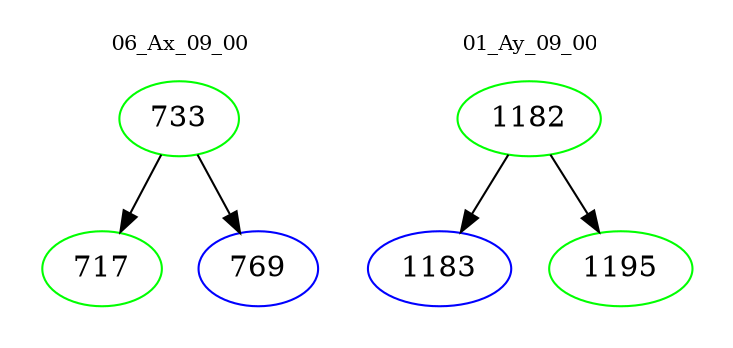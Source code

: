 digraph{
subgraph cluster_0 {
color = white
label = "06_Ax_09_00";
fontsize=10;
T0_733 [label="733", color="green"]
T0_733 -> T0_717 [color="black"]
T0_717 [label="717", color="green"]
T0_733 -> T0_769 [color="black"]
T0_769 [label="769", color="blue"]
}
subgraph cluster_1 {
color = white
label = "01_Ay_09_00";
fontsize=10;
T1_1182 [label="1182", color="green"]
T1_1182 -> T1_1183 [color="black"]
T1_1183 [label="1183", color="blue"]
T1_1182 -> T1_1195 [color="black"]
T1_1195 [label="1195", color="green"]
}
}
